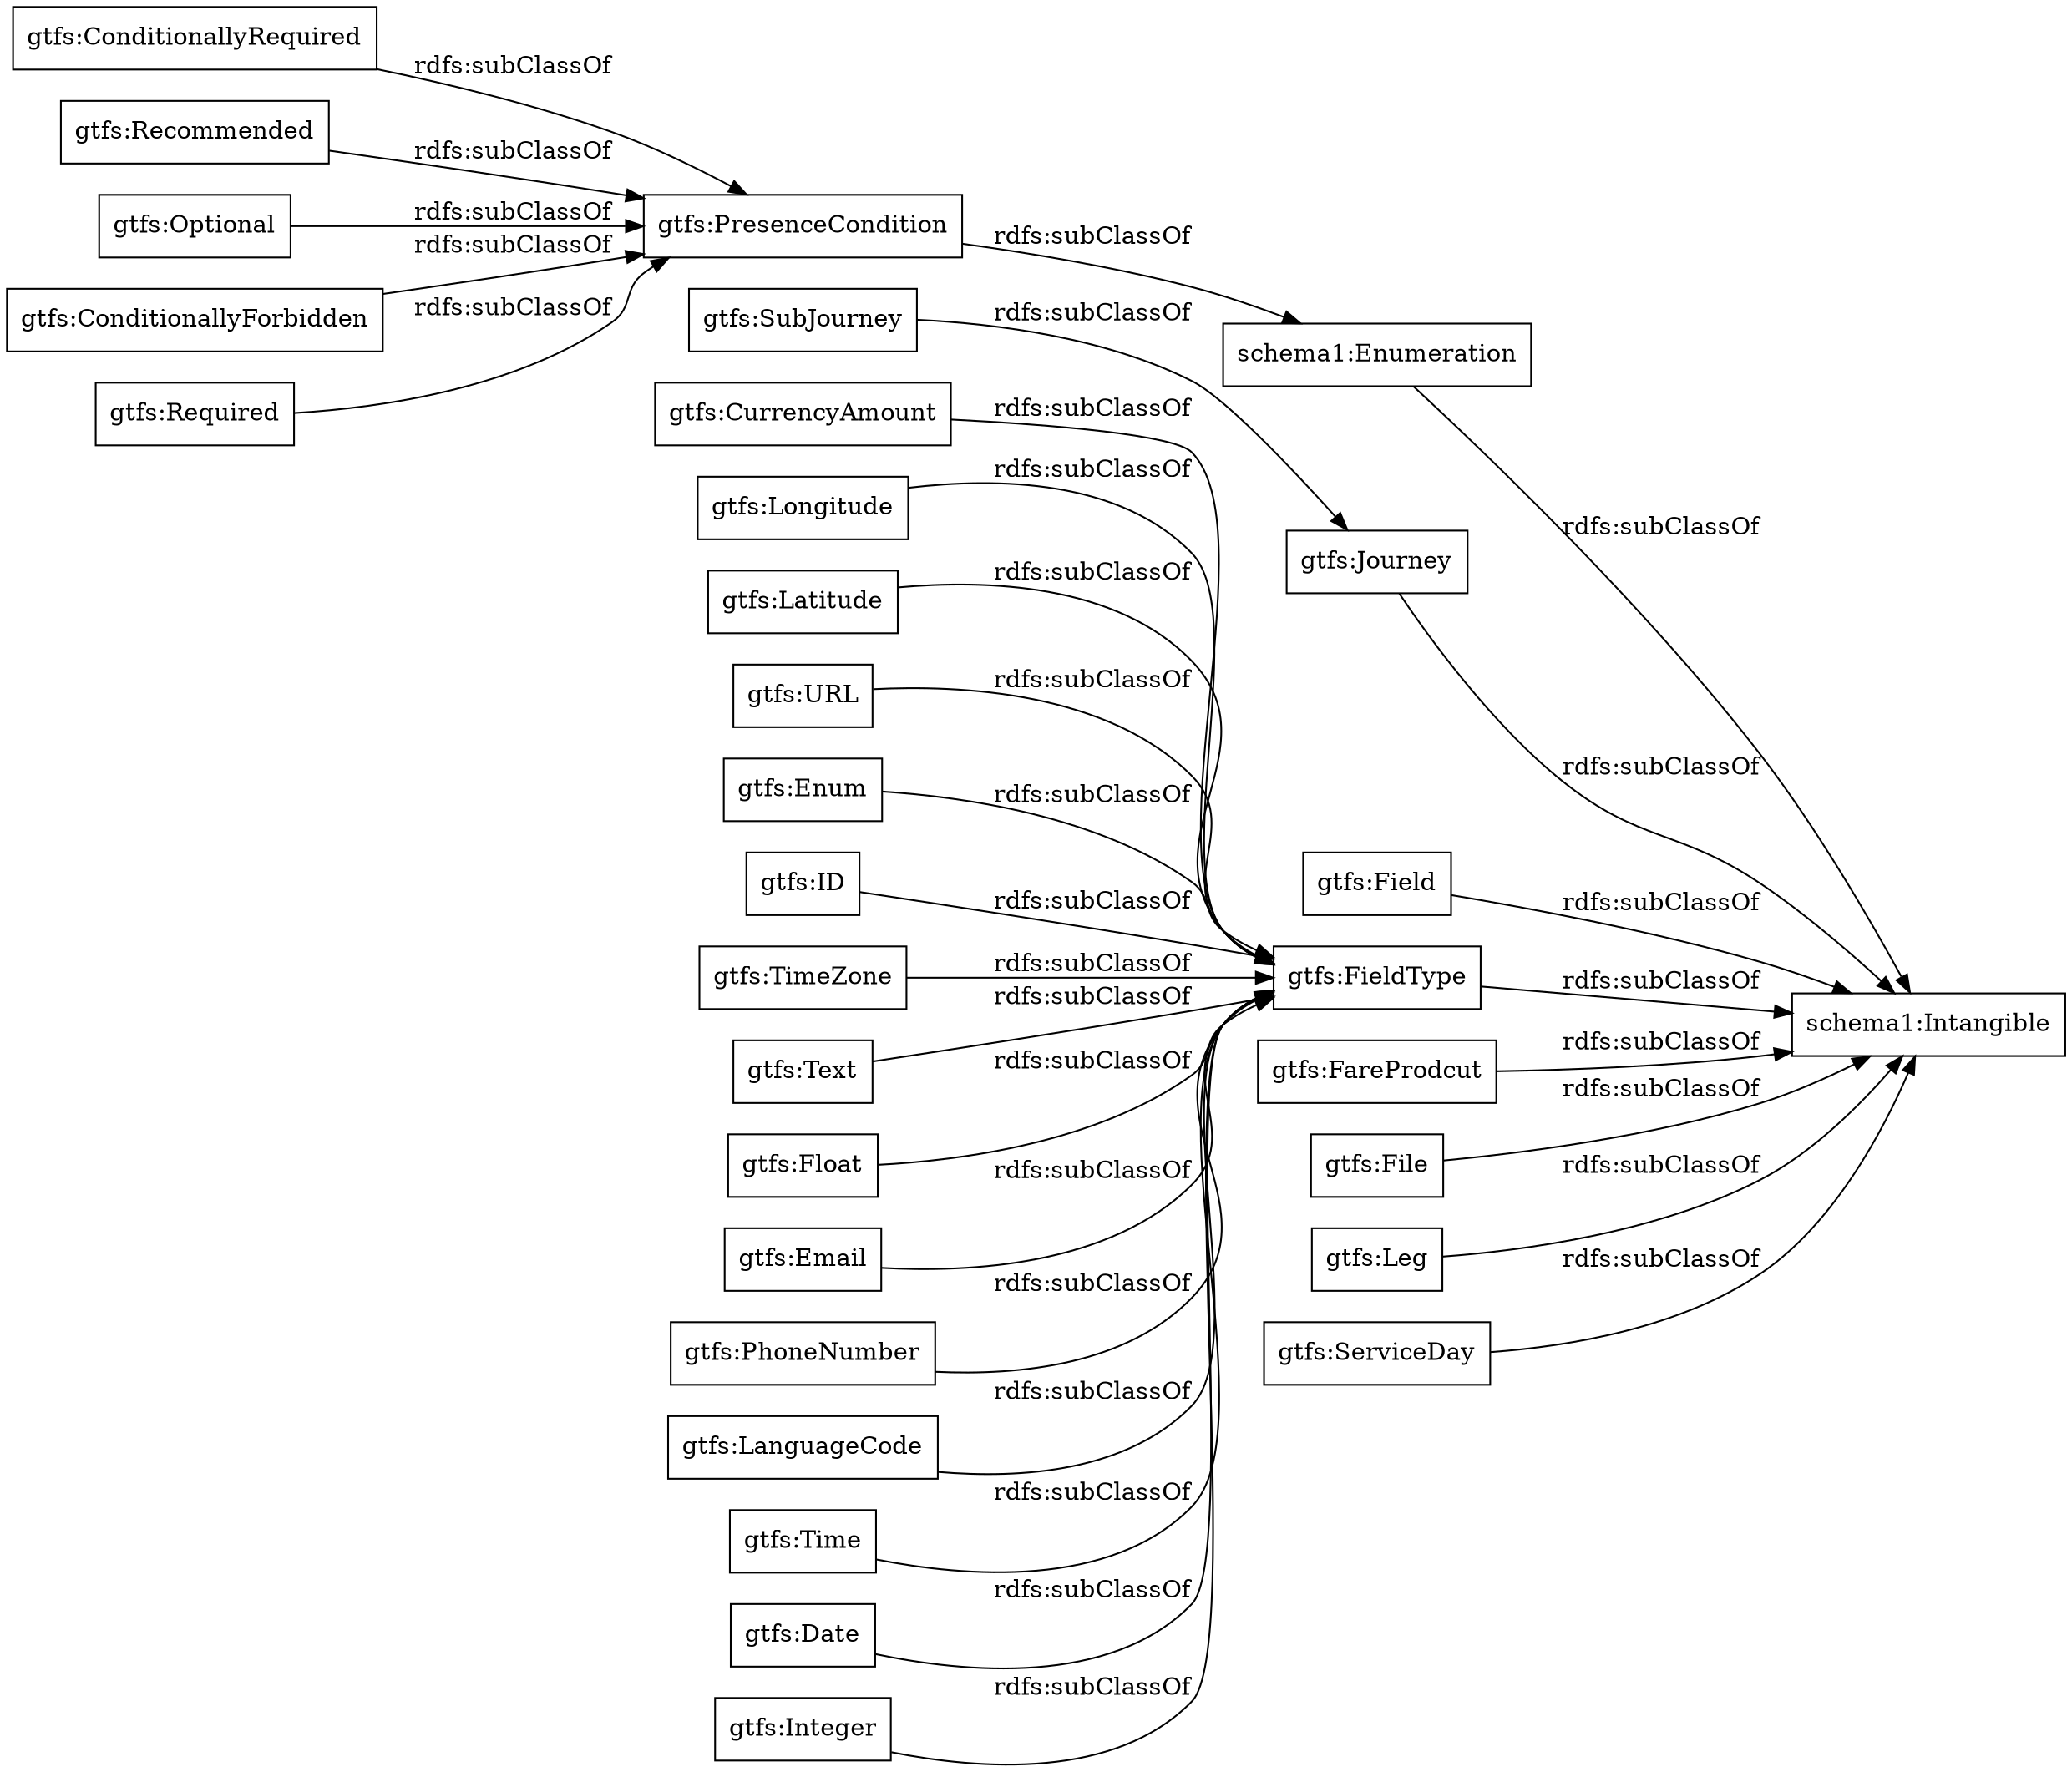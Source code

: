 digraph ar2dtool_diagram { 
rankdir=LR;
size="1000"
node [shape = rectangle, color="black"]; "gtfs:CurrencyAmount" "schema1:Enumeration" "gtfs:ConditionallyRequired" "gtfs:Field" "gtfs:SubJourney" "gtfs:Recommended" "gtfs:Optional" "gtfs:URL" "gtfs:Journey" "schema1:Intangible" "gtfs:Enum" "gtfs:FareProdcut" "gtfs:ConditionallyForbidden" "gtfs:ID" "gtfs:TimeZone" "gtfs:Text" "gtfs:FieldType" "gtfs:Float" "gtfs:File" "gtfs:Email" "gtfs:PhoneNumber" "gtfs:LanguageCode" "gtfs:Time" "gtfs:Leg" "gtfs:Date" "gtfs:PresenceCondition" "gtfs:Integer" "gtfs:ServiceDay" "gtfs:Required" "gtfs:Longitude" "gtfs:Latitude" ; /*classes style*/
	"gtfs:PresenceCondition" -> "schema1:Enumeration" [ label = "rdfs:subClassOf" ];
	"gtfs:Email" -> "gtfs:FieldType" [ label = "rdfs:subClassOf" ];
	"gtfs:LanguageCode" -> "gtfs:FieldType" [ label = "rdfs:subClassOf" ];
	"gtfs:CurrencyAmount" -> "gtfs:FieldType" [ label = "rdfs:subClassOf" ];
	"gtfs:ConditionallyForbidden" -> "gtfs:PresenceCondition" [ label = "rdfs:subClassOf" ];
	"gtfs:ID" -> "gtfs:FieldType" [ label = "rdfs:subClassOf" ];
	"gtfs:Leg" -> "schema1:Intangible" [ label = "rdfs:subClassOf" ];
	"gtfs:ConditionallyRequired" -> "gtfs:PresenceCondition" [ label = "rdfs:subClassOf" ];
	"gtfs:Optional" -> "gtfs:PresenceCondition" [ label = "rdfs:subClassOf" ];
	"gtfs:Date" -> "gtfs:FieldType" [ label = "rdfs:subClassOf" ];
	"gtfs:Integer" -> "gtfs:FieldType" [ label = "rdfs:subClassOf" ];
	"gtfs:File" -> "schema1:Intangible" [ label = "rdfs:subClassOf" ];
	"gtfs:SubJourney" -> "gtfs:Journey" [ label = "rdfs:subClassOf" ];
	"gtfs:Journey" -> "schema1:Intangible" [ label = "rdfs:subClassOf" ];
	"gtfs:URL" -> "gtfs:FieldType" [ label = "rdfs:subClassOf" ];
	"gtfs:Recommended" -> "gtfs:PresenceCondition" [ label = "rdfs:subClassOf" ];
	"gtfs:Text" -> "gtfs:FieldType" [ label = "rdfs:subClassOf" ];
	"gtfs:FareProdcut" -> "schema1:Intangible" [ label = "rdfs:subClassOf" ];
	"gtfs:Time" -> "gtfs:FieldType" [ label = "rdfs:subClassOf" ];
	"gtfs:TimeZone" -> "gtfs:FieldType" [ label = "rdfs:subClassOf" ];
	"gtfs:Latitude" -> "gtfs:FieldType" [ label = "rdfs:subClassOf" ];
	"gtfs:FieldType" -> "schema1:Intangible" [ label = "rdfs:subClassOf" ];
	"gtfs:Field" -> "schema1:Intangible" [ label = "rdfs:subClassOf" ];
	"gtfs:ServiceDay" -> "schema1:Intangible" [ label = "rdfs:subClassOf" ];
	"gtfs:Required" -> "gtfs:PresenceCondition" [ label = "rdfs:subClassOf" ];
	"schema1:Enumeration" -> "schema1:Intangible" [ label = "rdfs:subClassOf" ];
	"gtfs:Longitude" -> "gtfs:FieldType" [ label = "rdfs:subClassOf" ];
	"gtfs:Float" -> "gtfs:FieldType" [ label = "rdfs:subClassOf" ];
	"gtfs:Enum" -> "gtfs:FieldType" [ label = "rdfs:subClassOf" ];
	"gtfs:PhoneNumber" -> "gtfs:FieldType" [ label = "rdfs:subClassOf" ];

}
